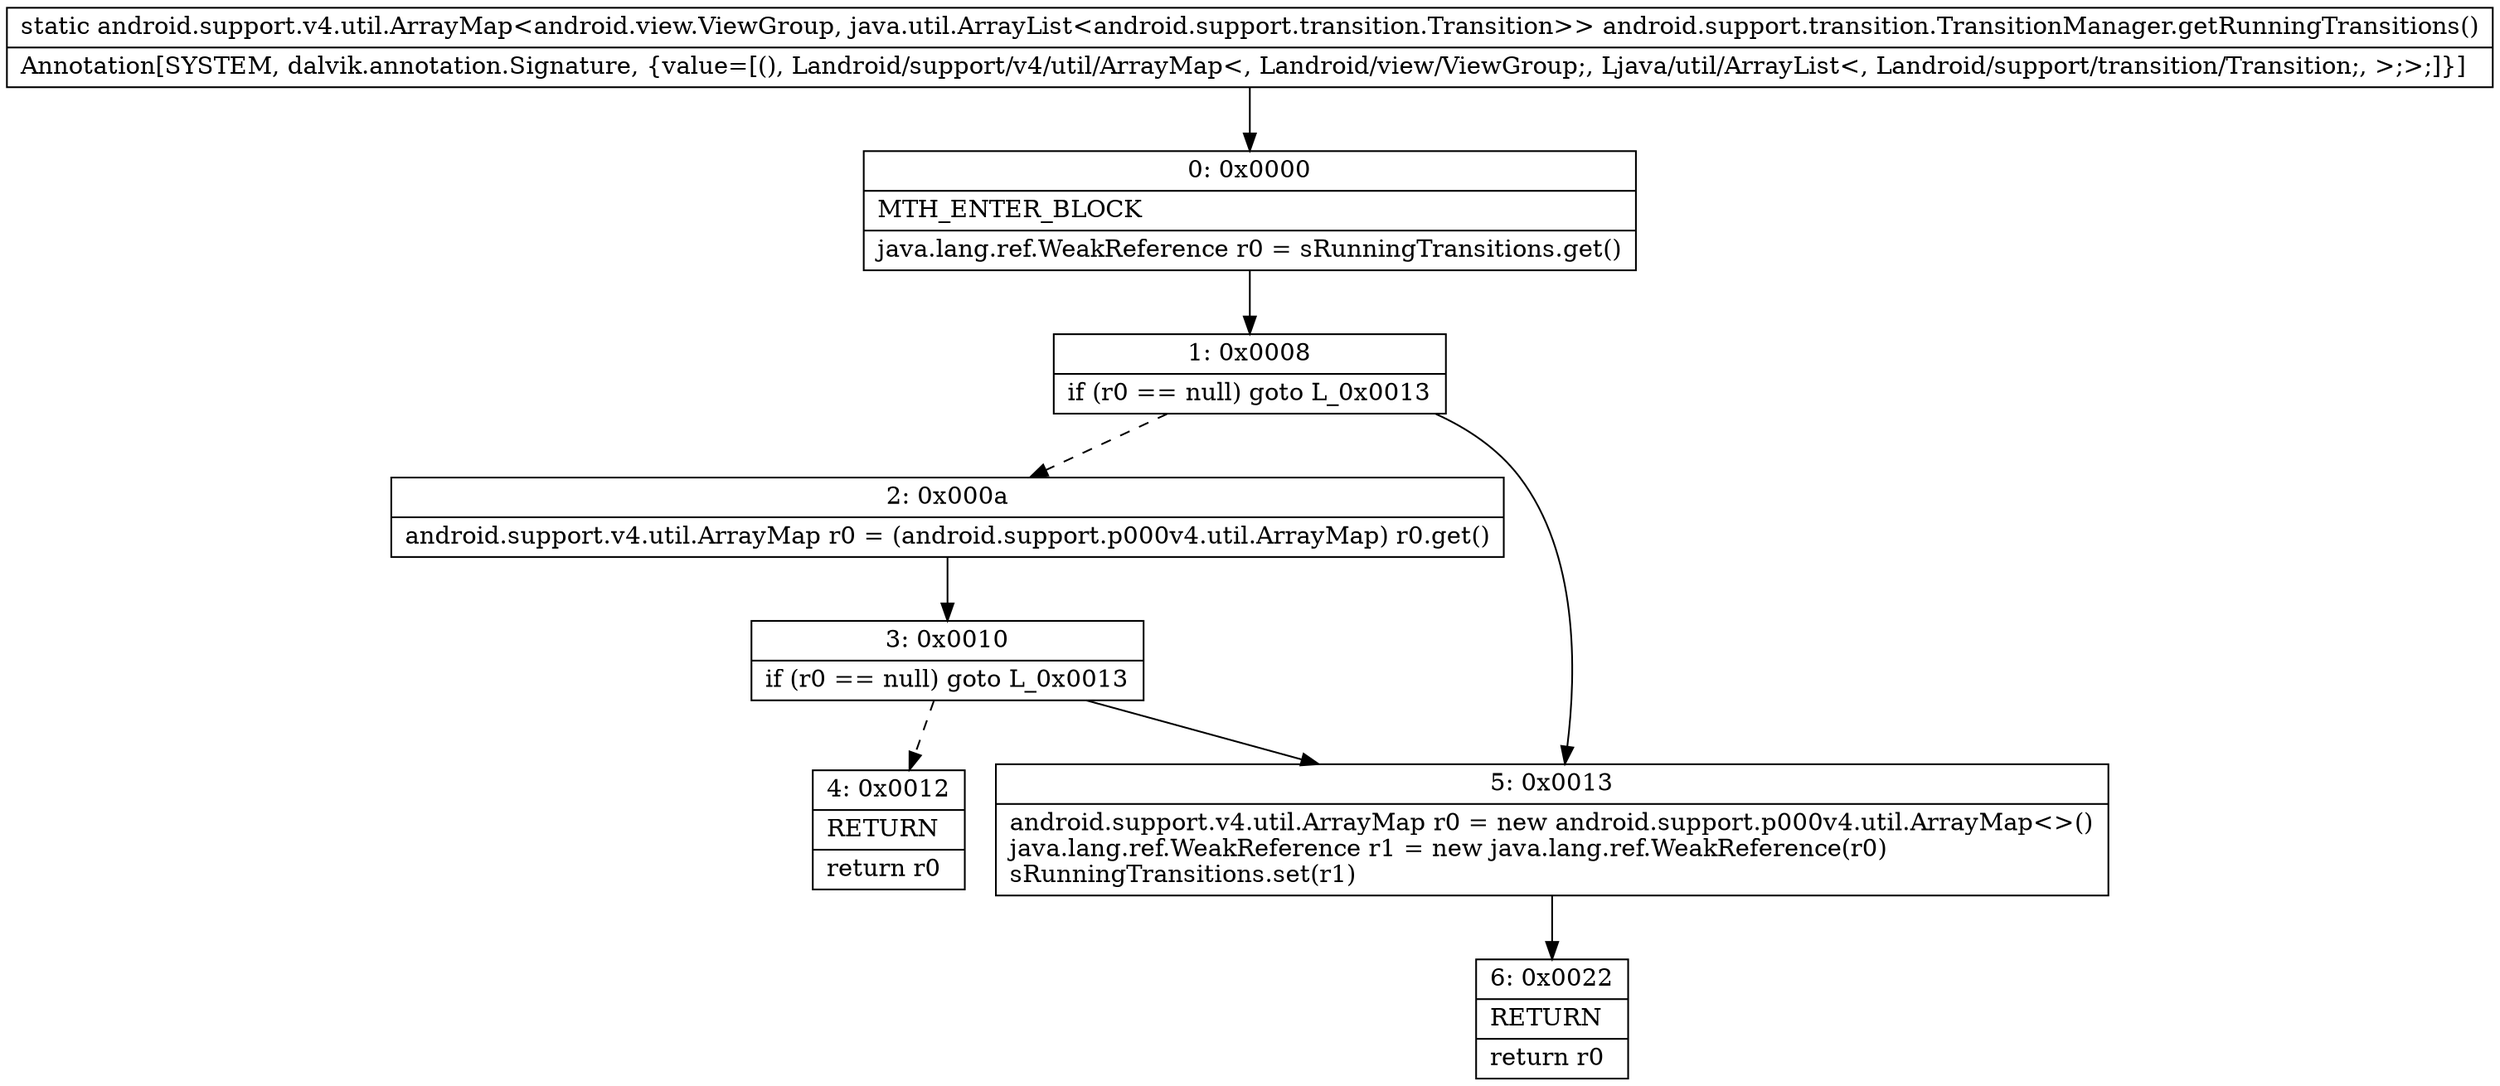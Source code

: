 digraph "CFG forandroid.support.transition.TransitionManager.getRunningTransitions()Landroid\/support\/v4\/util\/ArrayMap;" {
Node_0 [shape=record,label="{0\:\ 0x0000|MTH_ENTER_BLOCK\l|java.lang.ref.WeakReference r0 = sRunningTransitions.get()\l}"];
Node_1 [shape=record,label="{1\:\ 0x0008|if (r0 == null) goto L_0x0013\l}"];
Node_2 [shape=record,label="{2\:\ 0x000a|android.support.v4.util.ArrayMap r0 = (android.support.p000v4.util.ArrayMap) r0.get()\l}"];
Node_3 [shape=record,label="{3\:\ 0x0010|if (r0 == null) goto L_0x0013\l}"];
Node_4 [shape=record,label="{4\:\ 0x0012|RETURN\l|return r0\l}"];
Node_5 [shape=record,label="{5\:\ 0x0013|android.support.v4.util.ArrayMap r0 = new android.support.p000v4.util.ArrayMap\<\>()\ljava.lang.ref.WeakReference r1 = new java.lang.ref.WeakReference(r0)\lsRunningTransitions.set(r1)\l}"];
Node_6 [shape=record,label="{6\:\ 0x0022|RETURN\l|return r0\l}"];
MethodNode[shape=record,label="{static android.support.v4.util.ArrayMap\<android.view.ViewGroup, java.util.ArrayList\<android.support.transition.Transition\>\> android.support.transition.TransitionManager.getRunningTransitions()  | Annotation[SYSTEM, dalvik.annotation.Signature, \{value=[(), Landroid\/support\/v4\/util\/ArrayMap\<, Landroid\/view\/ViewGroup;, Ljava\/util\/ArrayList\<, Landroid\/support\/transition\/Transition;, \>;\>;]\}]\l}"];
MethodNode -> Node_0;
Node_0 -> Node_1;
Node_1 -> Node_2[style=dashed];
Node_1 -> Node_5;
Node_2 -> Node_3;
Node_3 -> Node_4[style=dashed];
Node_3 -> Node_5;
Node_5 -> Node_6;
}

